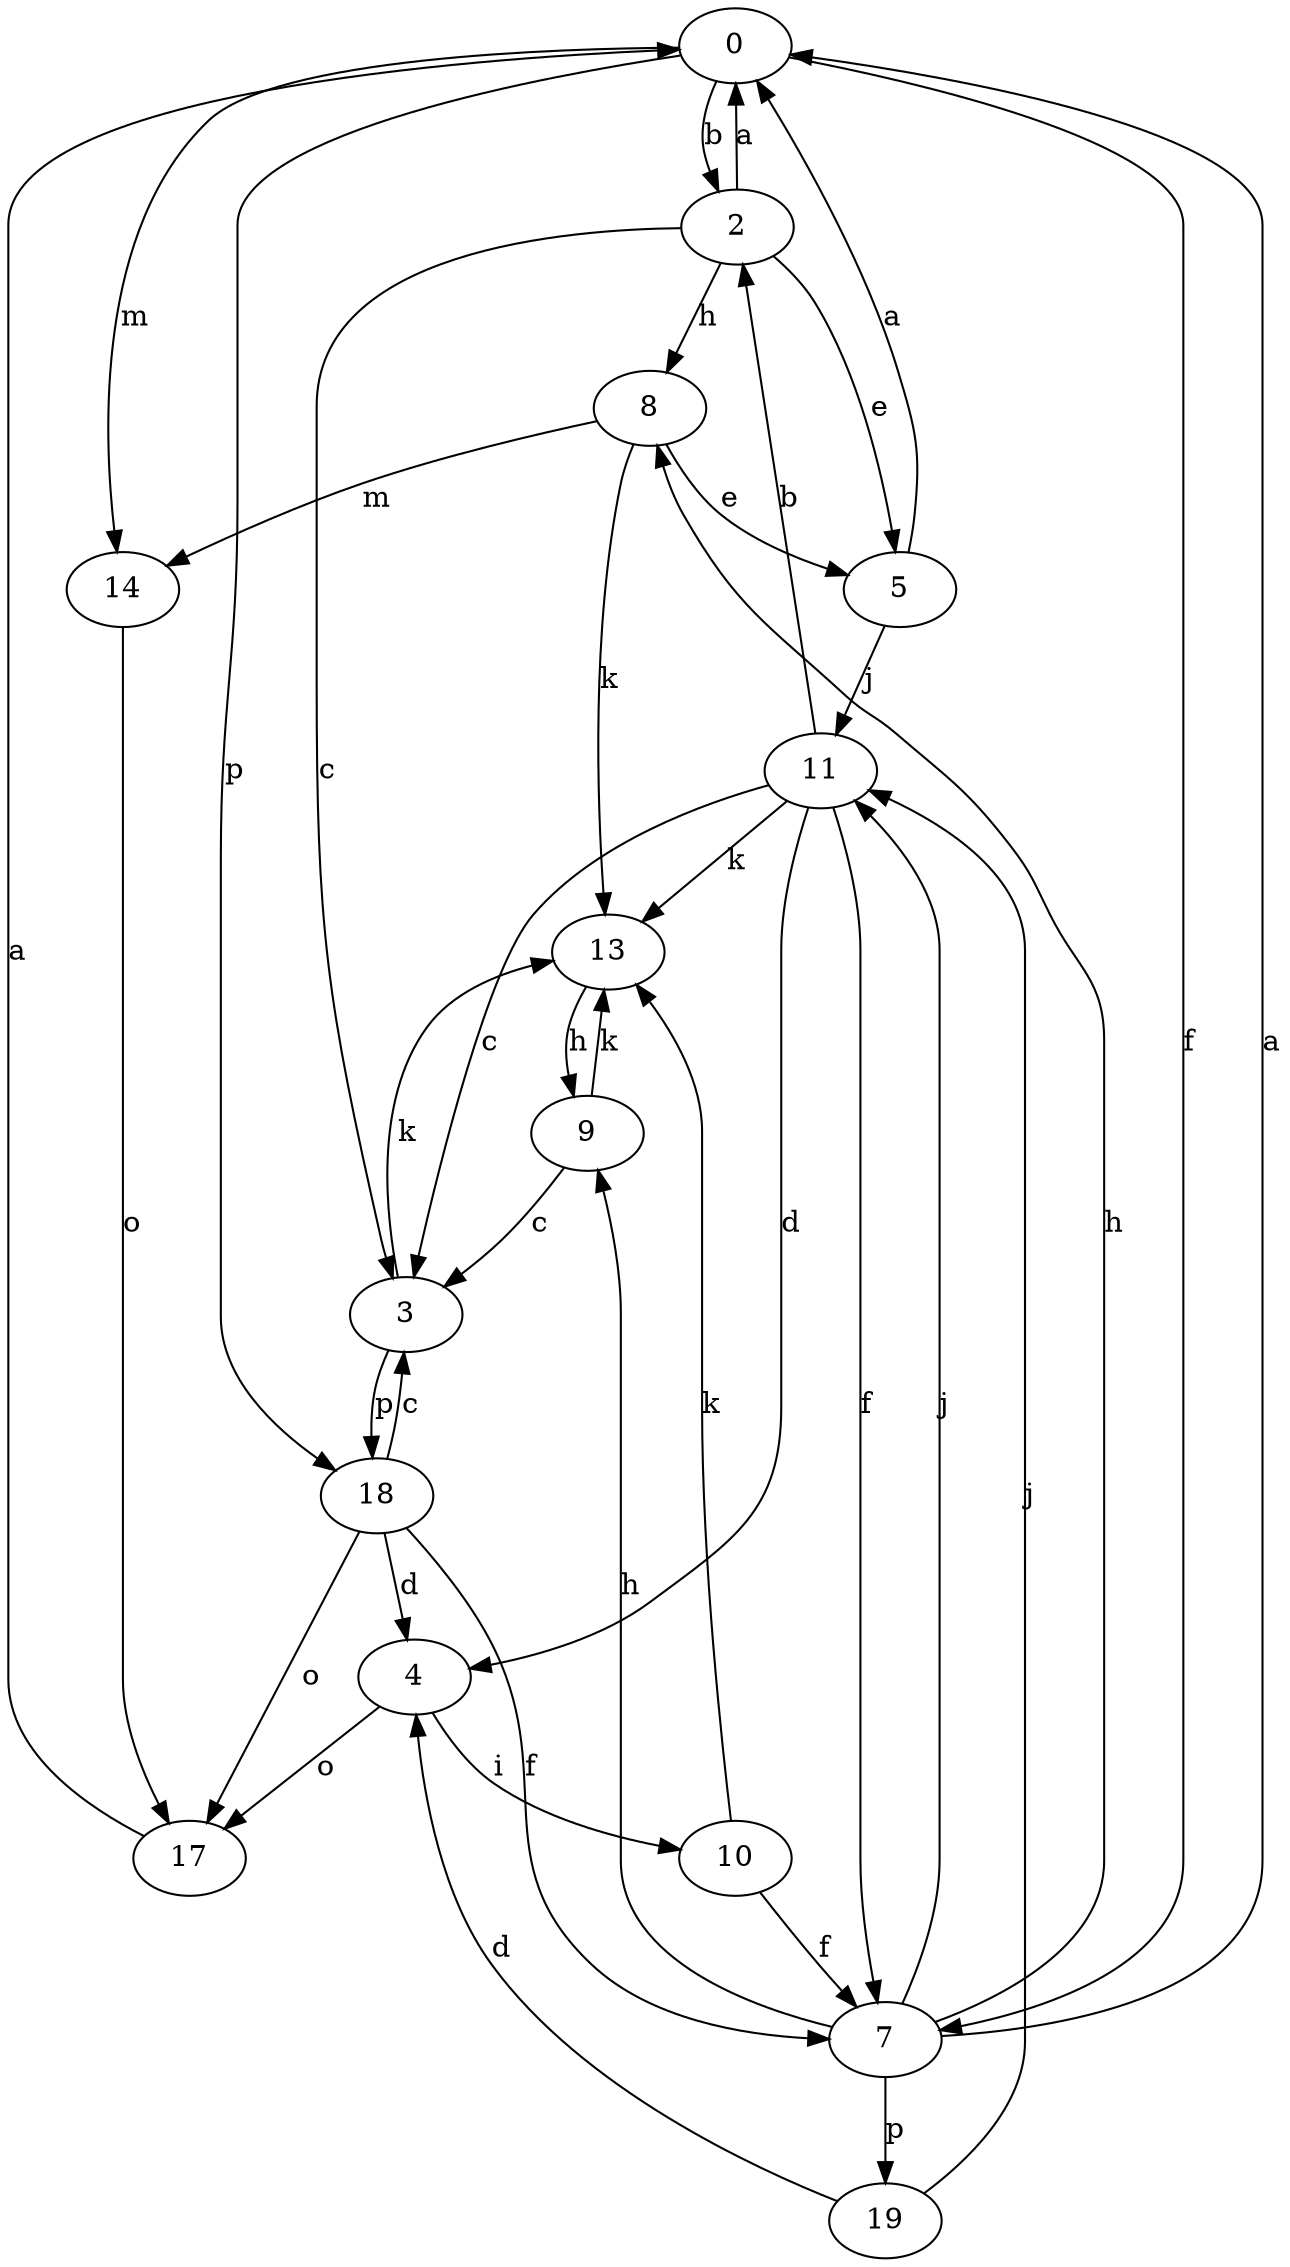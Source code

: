 strict digraph  {
0;
2;
3;
4;
5;
7;
8;
9;
10;
11;
13;
14;
17;
18;
19;
0 -> 2  [label=b];
0 -> 7  [label=f];
0 -> 14  [label=m];
0 -> 18  [label=p];
2 -> 0  [label=a];
2 -> 3  [label=c];
2 -> 5  [label=e];
2 -> 8  [label=h];
3 -> 13  [label=k];
3 -> 18  [label=p];
4 -> 10  [label=i];
4 -> 17  [label=o];
5 -> 0  [label=a];
5 -> 11  [label=j];
7 -> 0  [label=a];
7 -> 8  [label=h];
7 -> 9  [label=h];
7 -> 11  [label=j];
7 -> 19  [label=p];
8 -> 5  [label=e];
8 -> 13  [label=k];
8 -> 14  [label=m];
9 -> 3  [label=c];
9 -> 13  [label=k];
10 -> 7  [label=f];
10 -> 13  [label=k];
11 -> 2  [label=b];
11 -> 3  [label=c];
11 -> 4  [label=d];
11 -> 7  [label=f];
11 -> 13  [label=k];
13 -> 9  [label=h];
14 -> 17  [label=o];
17 -> 0  [label=a];
18 -> 3  [label=c];
18 -> 4  [label=d];
18 -> 7  [label=f];
18 -> 17  [label=o];
19 -> 4  [label=d];
19 -> 11  [label=j];
}
